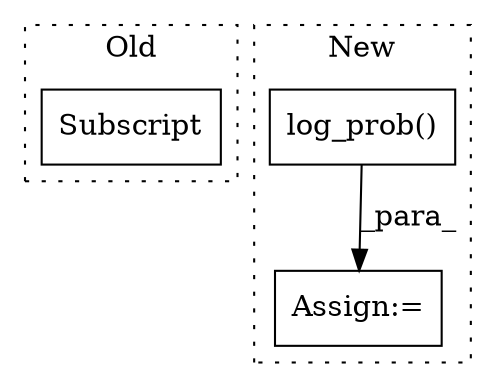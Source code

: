 digraph G {
subgraph cluster0 {
1 [label="Subscript" a="63" s="6249,0" l="32,0" shape="box"];
label = "Old";
style="dotted";
}
subgraph cluster1 {
2 [label="log_prob()" a="75" s="6821,6855" l="33,1" shape="box"];
3 [label="Assign:=" a="68" s="6818" l="3" shape="box"];
label = "New";
style="dotted";
}
2 -> 3 [label="_para_"];
}